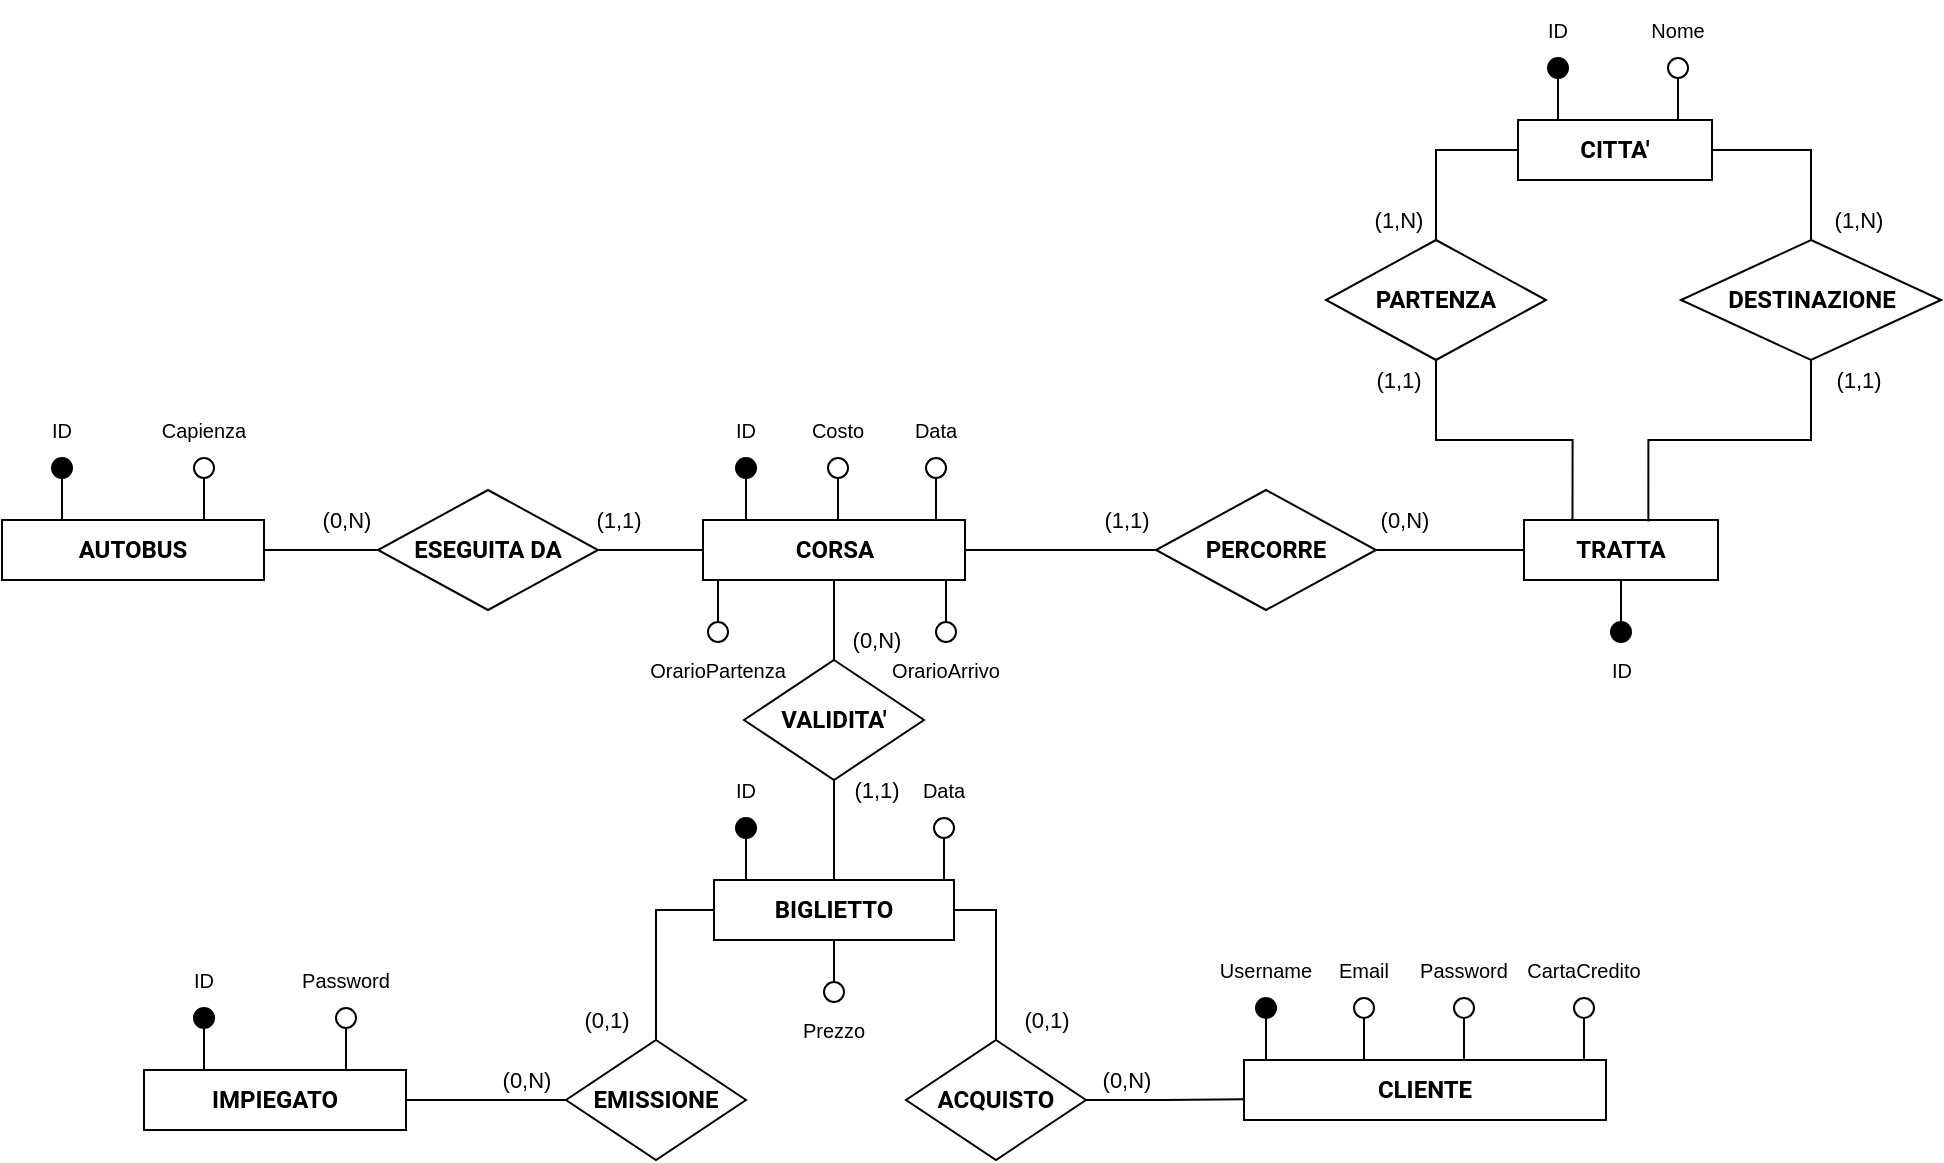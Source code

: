 <mxfile version="27.2.0">
  <diagram name="Pagina-1" id="XH1ZhKDYYwPv7m98D-wy">
    <mxGraphModel dx="2310" dy="1882" grid="1" gridSize="10" guides="1" tooltips="1" connect="1" arrows="1" fold="1" page="1" pageScale="1" pageWidth="827" pageHeight="1169" math="0" shadow="0">
      <root>
        <mxCell id="0" />
        <mxCell id="1" parent="0" />
        <mxCell id="1xHBWd9qW2eFPy8pECoE-1" value="&lt;h4&gt;&lt;font data-font-src=&quot;https://fonts.googleapis.com/css?family=Roboto&quot; face=&quot;Roboto&quot;&gt;BIGLIETTO&lt;/font&gt;&lt;/h4&gt;" style="rounded=0;whiteSpace=wrap;html=1;" parent="1" vertex="1">
          <mxGeometry x="328" y="230" width="120" height="30" as="geometry" />
        </mxCell>
        <mxCell id="1xHBWd9qW2eFPy8pECoE-7" value="" style="group" parent="1" vertex="1" connectable="0">
          <mxGeometry x="413" y="170" width="60" height="60" as="geometry" />
        </mxCell>
        <mxCell id="1xHBWd9qW2eFPy8pECoE-8" value="&lt;font style=&quot;font-size: 10px;&quot;&gt;Data&lt;/font&gt;" style="text;html=1;align=center;verticalAlign=middle;whiteSpace=wrap;rounded=0;" parent="1xHBWd9qW2eFPy8pECoE-7" vertex="1">
          <mxGeometry width="60" height="30" as="geometry" />
        </mxCell>
        <mxCell id="1xHBWd9qW2eFPy8pECoE-9" value="" style="group" parent="1xHBWd9qW2eFPy8pECoE-7" vertex="1" connectable="0">
          <mxGeometry x="25" y="30" width="10" height="30" as="geometry" />
        </mxCell>
        <mxCell id="1xHBWd9qW2eFPy8pECoE-10" value="" style="endArrow=none;html=1;rounded=0;" parent="1xHBWd9qW2eFPy8pECoE-9" source="1xHBWd9qW2eFPy8pECoE-12" edge="1">
          <mxGeometry width="50" height="50" relative="1" as="geometry">
            <mxPoint x="5" y="30" as="sourcePoint" />
            <mxPoint x="5" as="targetPoint" />
          </mxGeometry>
        </mxCell>
        <mxCell id="1xHBWd9qW2eFPy8pECoE-11" value="" style="endArrow=none;html=1;rounded=0;" parent="1xHBWd9qW2eFPy8pECoE-9" target="1xHBWd9qW2eFPy8pECoE-12" edge="1">
          <mxGeometry width="50" height="50" relative="1" as="geometry">
            <mxPoint x="5" y="30" as="sourcePoint" />
            <mxPoint x="5" as="targetPoint" />
          </mxGeometry>
        </mxCell>
        <mxCell id="1xHBWd9qW2eFPy8pECoE-12" value="" style="ellipse;whiteSpace=wrap;html=1;" parent="1xHBWd9qW2eFPy8pECoE-9" vertex="1">
          <mxGeometry y="-1" width="10" height="10" as="geometry" />
        </mxCell>
        <mxCell id="1xHBWd9qW2eFPy8pECoE-24" value="" style="group;rotation=-180;" parent="1" vertex="1" connectable="0">
          <mxGeometry x="358" y="260" width="60" height="60" as="geometry" />
        </mxCell>
        <mxCell id="1xHBWd9qW2eFPy8pECoE-25" value="&lt;span style=&quot;font-size: 10px;&quot;&gt;Prezzo&lt;/span&gt;" style="text;html=1;align=center;verticalAlign=middle;whiteSpace=wrap;rounded=0;rotation=0;" parent="1xHBWd9qW2eFPy8pECoE-24" vertex="1">
          <mxGeometry y="30" width="60" height="30" as="geometry" />
        </mxCell>
        <mxCell id="1xHBWd9qW2eFPy8pECoE-26" value="" style="group;rotation=-180;" parent="1xHBWd9qW2eFPy8pECoE-24" vertex="1" connectable="0">
          <mxGeometry x="25" width="10" height="30" as="geometry" />
        </mxCell>
        <mxCell id="1xHBWd9qW2eFPy8pECoE-27" value="" style="endArrow=none;html=1;rounded=0;" parent="1xHBWd9qW2eFPy8pECoE-26" source="1xHBWd9qW2eFPy8pECoE-29" edge="1">
          <mxGeometry width="50" height="50" relative="1" as="geometry">
            <mxPoint x="5" as="sourcePoint" />
            <mxPoint x="5" y="30" as="targetPoint" />
          </mxGeometry>
        </mxCell>
        <mxCell id="1xHBWd9qW2eFPy8pECoE-28" value="" style="endArrow=none;html=1;rounded=0;" parent="1xHBWd9qW2eFPy8pECoE-26" target="1xHBWd9qW2eFPy8pECoE-29" edge="1">
          <mxGeometry width="50" height="50" relative="1" as="geometry">
            <mxPoint x="5" as="sourcePoint" />
            <mxPoint x="5" y="30" as="targetPoint" />
          </mxGeometry>
        </mxCell>
        <mxCell id="1xHBWd9qW2eFPy8pECoE-29" value="" style="ellipse;whiteSpace=wrap;html=1;rotation=-180;" parent="1xHBWd9qW2eFPy8pECoE-26" vertex="1">
          <mxGeometry y="21" width="10" height="10" as="geometry" />
        </mxCell>
        <mxCell id="1xHBWd9qW2eFPy8pECoE-30" value="" style="group;fillColor=none;" parent="1" vertex="1" connectable="0">
          <mxGeometry x="314" y="170" width="60" height="60" as="geometry" />
        </mxCell>
        <mxCell id="1xHBWd9qW2eFPy8pECoE-31" value="&lt;font style=&quot;font-size: 10px;&quot;&gt;ID&lt;/font&gt;" style="text;html=1;align=center;verticalAlign=middle;whiteSpace=wrap;rounded=0;" parent="1xHBWd9qW2eFPy8pECoE-30" vertex="1">
          <mxGeometry width="60" height="30" as="geometry" />
        </mxCell>
        <mxCell id="1xHBWd9qW2eFPy8pECoE-32" value="" style="group" parent="1xHBWd9qW2eFPy8pECoE-30" vertex="1" connectable="0">
          <mxGeometry x="25" y="30" width="10" height="30" as="geometry" />
        </mxCell>
        <mxCell id="1xHBWd9qW2eFPy8pECoE-33" value="" style="endArrow=none;html=1;rounded=0;" parent="1xHBWd9qW2eFPy8pECoE-32" source="1xHBWd9qW2eFPy8pECoE-35" edge="1">
          <mxGeometry width="50" height="50" relative="1" as="geometry">
            <mxPoint x="5" y="30" as="sourcePoint" />
            <mxPoint x="5" as="targetPoint" />
          </mxGeometry>
        </mxCell>
        <mxCell id="1xHBWd9qW2eFPy8pECoE-34" value="" style="endArrow=none;html=1;rounded=0;" parent="1xHBWd9qW2eFPy8pECoE-32" target="1xHBWd9qW2eFPy8pECoE-35" edge="1">
          <mxGeometry width="50" height="50" relative="1" as="geometry">
            <mxPoint x="5" y="30" as="sourcePoint" />
            <mxPoint x="5" as="targetPoint" />
          </mxGeometry>
        </mxCell>
        <mxCell id="1xHBWd9qW2eFPy8pECoE-35" value="" style="ellipse;whiteSpace=wrap;html=1;fillColor=#000000;" parent="1xHBWd9qW2eFPy8pECoE-32" vertex="1">
          <mxGeometry y="-1" width="10" height="10" as="geometry" />
        </mxCell>
        <mxCell id="1xHBWd9qW2eFPy8pECoE-106" style="edgeStyle=orthogonalEdgeStyle;rounded=0;orthogonalLoop=1;jettySize=auto;html=1;entryX=1;entryY=0.5;entryDx=0;entryDy=0;endArrow=none;endFill=0;" parent="1" source="1xHBWd9qW2eFPy8pECoE-36" target="1xHBWd9qW2eFPy8pECoE-1" edge="1">
          <mxGeometry relative="1" as="geometry" />
        </mxCell>
        <mxCell id="1xHBWd9qW2eFPy8pECoE-36" value="&lt;b&gt;&lt;font face=&quot;Roboto&quot;&gt;ACQUISTO&lt;/font&gt;&lt;/b&gt;" style="rhombus;whiteSpace=wrap;html=1;" parent="1" vertex="1">
          <mxGeometry x="424" y="310" width="90" height="60" as="geometry" />
        </mxCell>
        <mxCell id="1xHBWd9qW2eFPy8pECoE-37" value="&lt;h4&gt;&lt;font data-font-src=&quot;https://fonts.googleapis.com/css?family=Roboto&quot; face=&quot;Roboto&quot;&gt;CLIENTE&lt;/font&gt;&lt;/h4&gt;" style="rounded=0;whiteSpace=wrap;html=1;" parent="1" vertex="1">
          <mxGeometry x="593" y="320" width="181" height="30" as="geometry" />
        </mxCell>
        <mxCell id="1xHBWd9qW2eFPy8pECoE-38" value="" style="group;fillColor=none;" parent="1" vertex="1" connectable="0">
          <mxGeometry x="574" y="260" width="60" height="60" as="geometry" />
        </mxCell>
        <mxCell id="1xHBWd9qW2eFPy8pECoE-39" value="&lt;font style=&quot;font-size: 10px;&quot;&gt;Username&lt;/font&gt;" style="text;html=1;align=center;verticalAlign=middle;whiteSpace=wrap;rounded=0;" parent="1xHBWd9qW2eFPy8pECoE-38" vertex="1">
          <mxGeometry width="60" height="30" as="geometry" />
        </mxCell>
        <mxCell id="1xHBWd9qW2eFPy8pECoE-40" value="" style="group" parent="1xHBWd9qW2eFPy8pECoE-38" vertex="1" connectable="0">
          <mxGeometry x="25" y="30" width="10" height="30" as="geometry" />
        </mxCell>
        <mxCell id="1xHBWd9qW2eFPy8pECoE-41" value="" style="endArrow=none;html=1;rounded=0;" parent="1xHBWd9qW2eFPy8pECoE-40" source="1xHBWd9qW2eFPy8pECoE-43" edge="1">
          <mxGeometry width="50" height="50" relative="1" as="geometry">
            <mxPoint x="5" y="30" as="sourcePoint" />
            <mxPoint x="5" as="targetPoint" />
          </mxGeometry>
        </mxCell>
        <mxCell id="1xHBWd9qW2eFPy8pECoE-42" value="" style="endArrow=none;html=1;rounded=0;" parent="1xHBWd9qW2eFPy8pECoE-40" target="1xHBWd9qW2eFPy8pECoE-43" edge="1">
          <mxGeometry width="50" height="50" relative="1" as="geometry">
            <mxPoint x="5" y="30" as="sourcePoint" />
            <mxPoint x="5" as="targetPoint" />
          </mxGeometry>
        </mxCell>
        <mxCell id="1xHBWd9qW2eFPy8pECoE-43" value="" style="ellipse;whiteSpace=wrap;html=1;fillColor=#000000;" parent="1xHBWd9qW2eFPy8pECoE-40" vertex="1">
          <mxGeometry y="-1" width="10" height="10" as="geometry" />
        </mxCell>
        <mxCell id="1xHBWd9qW2eFPy8pECoE-56" value="" style="group" parent="1" vertex="1" connectable="0">
          <mxGeometry x="623" y="260" width="60" height="60" as="geometry" />
        </mxCell>
        <mxCell id="1xHBWd9qW2eFPy8pECoE-57" value="&lt;span style=&quot;font-size: 10px;&quot;&gt;Email&lt;/span&gt;" style="text;html=1;align=center;verticalAlign=middle;whiteSpace=wrap;rounded=0;" parent="1xHBWd9qW2eFPy8pECoE-56" vertex="1">
          <mxGeometry width="60" height="30" as="geometry" />
        </mxCell>
        <mxCell id="1xHBWd9qW2eFPy8pECoE-58" value="" style="group" parent="1xHBWd9qW2eFPy8pECoE-56" vertex="1" connectable="0">
          <mxGeometry x="25" y="30" width="10" height="30" as="geometry" />
        </mxCell>
        <mxCell id="1xHBWd9qW2eFPy8pECoE-59" value="" style="endArrow=none;html=1;rounded=0;" parent="1xHBWd9qW2eFPy8pECoE-58" source="1xHBWd9qW2eFPy8pECoE-61" edge="1">
          <mxGeometry width="50" height="50" relative="1" as="geometry">
            <mxPoint x="5" y="30" as="sourcePoint" />
            <mxPoint x="5" as="targetPoint" />
          </mxGeometry>
        </mxCell>
        <mxCell id="1xHBWd9qW2eFPy8pECoE-60" value="" style="endArrow=none;html=1;rounded=0;" parent="1xHBWd9qW2eFPy8pECoE-58" target="1xHBWd9qW2eFPy8pECoE-61" edge="1">
          <mxGeometry width="50" height="50" relative="1" as="geometry">
            <mxPoint x="5" y="30" as="sourcePoint" />
            <mxPoint x="5" as="targetPoint" />
          </mxGeometry>
        </mxCell>
        <mxCell id="1xHBWd9qW2eFPy8pECoE-61" value="" style="ellipse;whiteSpace=wrap;html=1;" parent="1xHBWd9qW2eFPy8pECoE-58" vertex="1">
          <mxGeometry y="-1" width="10" height="10" as="geometry" />
        </mxCell>
        <mxCell id="1xHBWd9qW2eFPy8pECoE-62" value="" style="group" parent="1" vertex="1" connectable="0">
          <mxGeometry x="673" y="260" width="60" height="60" as="geometry" />
        </mxCell>
        <mxCell id="1xHBWd9qW2eFPy8pECoE-63" value="&lt;span style=&quot;font-size: 10px;&quot;&gt;Password&lt;/span&gt;" style="text;html=1;align=center;verticalAlign=middle;whiteSpace=wrap;rounded=0;" parent="1xHBWd9qW2eFPy8pECoE-62" vertex="1">
          <mxGeometry width="60" height="30" as="geometry" />
        </mxCell>
        <mxCell id="1xHBWd9qW2eFPy8pECoE-64" value="" style="group" parent="1xHBWd9qW2eFPy8pECoE-62" vertex="1" connectable="0">
          <mxGeometry x="25" y="30" width="10" height="30" as="geometry" />
        </mxCell>
        <mxCell id="1xHBWd9qW2eFPy8pECoE-65" value="" style="endArrow=none;html=1;rounded=0;" parent="1xHBWd9qW2eFPy8pECoE-64" source="1xHBWd9qW2eFPy8pECoE-67" edge="1">
          <mxGeometry width="50" height="50" relative="1" as="geometry">
            <mxPoint x="5" y="30" as="sourcePoint" />
            <mxPoint x="5" as="targetPoint" />
          </mxGeometry>
        </mxCell>
        <mxCell id="1xHBWd9qW2eFPy8pECoE-66" value="" style="endArrow=none;html=1;rounded=0;" parent="1xHBWd9qW2eFPy8pECoE-64" target="1xHBWd9qW2eFPy8pECoE-67" edge="1">
          <mxGeometry width="50" height="50" relative="1" as="geometry">
            <mxPoint x="5" y="30" as="sourcePoint" />
            <mxPoint x="5" as="targetPoint" />
          </mxGeometry>
        </mxCell>
        <mxCell id="1xHBWd9qW2eFPy8pECoE-67" value="" style="ellipse;whiteSpace=wrap;html=1;" parent="1xHBWd9qW2eFPy8pECoE-64" vertex="1">
          <mxGeometry y="-1" width="10" height="10" as="geometry" />
        </mxCell>
        <mxCell id="1xHBWd9qW2eFPy8pECoE-68" value="" style="group" parent="1" vertex="1" connectable="0">
          <mxGeometry x="733" y="260" width="60" height="60" as="geometry" />
        </mxCell>
        <mxCell id="1xHBWd9qW2eFPy8pECoE-69" value="&lt;span style=&quot;font-size: 10px;&quot;&gt;CartaCredito&lt;/span&gt;" style="text;html=1;align=center;verticalAlign=middle;whiteSpace=wrap;rounded=0;" parent="1xHBWd9qW2eFPy8pECoE-68" vertex="1">
          <mxGeometry width="60" height="30" as="geometry" />
        </mxCell>
        <mxCell id="1xHBWd9qW2eFPy8pECoE-70" value="" style="group" parent="1xHBWd9qW2eFPy8pECoE-68" vertex="1" connectable="0">
          <mxGeometry x="25" y="30" width="10" height="30" as="geometry" />
        </mxCell>
        <mxCell id="1xHBWd9qW2eFPy8pECoE-71" value="" style="endArrow=none;html=1;rounded=0;" parent="1xHBWd9qW2eFPy8pECoE-70" source="1xHBWd9qW2eFPy8pECoE-73" edge="1">
          <mxGeometry width="50" height="50" relative="1" as="geometry">
            <mxPoint x="5" y="30" as="sourcePoint" />
            <mxPoint x="5" as="targetPoint" />
          </mxGeometry>
        </mxCell>
        <mxCell id="1xHBWd9qW2eFPy8pECoE-72" value="" style="endArrow=none;html=1;rounded=0;" parent="1xHBWd9qW2eFPy8pECoE-70" target="1xHBWd9qW2eFPy8pECoE-73" edge="1">
          <mxGeometry width="50" height="50" relative="1" as="geometry">
            <mxPoint x="5" y="30" as="sourcePoint" />
            <mxPoint x="5" as="targetPoint" />
          </mxGeometry>
        </mxCell>
        <mxCell id="1xHBWd9qW2eFPy8pECoE-73" value="" style="ellipse;whiteSpace=wrap;html=1;" parent="1xHBWd9qW2eFPy8pECoE-70" vertex="1">
          <mxGeometry y="-1" width="10" height="10" as="geometry" />
        </mxCell>
        <mxCell id="1xHBWd9qW2eFPy8pECoE-75" style="edgeStyle=orthogonalEdgeStyle;rounded=0;orthogonalLoop=1;jettySize=auto;html=1;endArrow=none;endFill=0;entryX=0;entryY=0.653;entryDx=0;entryDy=0;entryPerimeter=0;" parent="1" source="1xHBWd9qW2eFPy8pECoE-36" target="1xHBWd9qW2eFPy8pECoE-37" edge="1">
          <mxGeometry relative="1" as="geometry">
            <mxPoint x="675" y="320" as="targetPoint" />
          </mxGeometry>
        </mxCell>
        <mxCell id="1xHBWd9qW2eFPy8pECoE-77" value="(0,N)" style="edgeLabel;html=1;align=center;verticalAlign=middle;resizable=0;points=[];" parent="1" vertex="1" connectable="0">
          <mxGeometry x="534" y="330" as="geometry" />
        </mxCell>
        <mxCell id="1xHBWd9qW2eFPy8pECoE-78" value="(0,1)" style="edgeLabel;html=1;align=center;verticalAlign=middle;resizable=0;points=[];" parent="1" vertex="1" connectable="0">
          <mxGeometry x="494" y="300" as="geometry" />
        </mxCell>
        <mxCell id="1xHBWd9qW2eFPy8pECoE-107" style="edgeStyle=orthogonalEdgeStyle;rounded=0;orthogonalLoop=1;jettySize=auto;html=1;entryX=0;entryY=0.5;entryDx=0;entryDy=0;endArrow=none;endFill=0;" parent="1" source="1xHBWd9qW2eFPy8pECoE-105" target="1xHBWd9qW2eFPy8pECoE-1" edge="1">
          <mxGeometry relative="1" as="geometry" />
        </mxCell>
        <mxCell id="1xHBWd9qW2eFPy8pECoE-105" value="&lt;font face=&quot;Roboto&quot;&gt;&lt;b&gt;EMISSIONE&lt;/b&gt;&lt;/font&gt;" style="rhombus;whiteSpace=wrap;html=1;" parent="1" vertex="1">
          <mxGeometry x="254" y="310" width="90" height="60" as="geometry" />
        </mxCell>
        <mxCell id="1xHBWd9qW2eFPy8pECoE-108" value="&lt;h4&gt;&lt;font data-font-src=&quot;https://fonts.googleapis.com/css?family=Roboto&quot; face=&quot;Roboto&quot;&gt;IMPIEGATO&lt;/font&gt;&lt;/h4&gt;" style="rounded=0;whiteSpace=wrap;html=1;" parent="1" vertex="1">
          <mxGeometry x="43" y="325" width="131" height="30" as="geometry" />
        </mxCell>
        <mxCell id="1xHBWd9qW2eFPy8pECoE-119" value="" style="group" parent="1" vertex="1" connectable="0">
          <mxGeometry x="114" y="265" width="60" height="60" as="geometry" />
        </mxCell>
        <mxCell id="1xHBWd9qW2eFPy8pECoE-120" value="&lt;span style=&quot;font-size: 10px;&quot;&gt;Password&lt;/span&gt;" style="text;html=1;align=center;verticalAlign=middle;whiteSpace=wrap;rounded=0;" parent="1xHBWd9qW2eFPy8pECoE-119" vertex="1">
          <mxGeometry width="60" height="30" as="geometry" />
        </mxCell>
        <mxCell id="1xHBWd9qW2eFPy8pECoE-121" value="" style="group" parent="1xHBWd9qW2eFPy8pECoE-119" vertex="1" connectable="0">
          <mxGeometry x="25" y="30" width="10" height="30" as="geometry" />
        </mxCell>
        <mxCell id="1xHBWd9qW2eFPy8pECoE-122" value="" style="endArrow=none;html=1;rounded=0;" parent="1xHBWd9qW2eFPy8pECoE-121" source="1xHBWd9qW2eFPy8pECoE-124" edge="1">
          <mxGeometry width="50" height="50" relative="1" as="geometry">
            <mxPoint x="5" y="30" as="sourcePoint" />
            <mxPoint x="5" as="targetPoint" />
          </mxGeometry>
        </mxCell>
        <mxCell id="1xHBWd9qW2eFPy8pECoE-123" value="" style="endArrow=none;html=1;rounded=0;" parent="1xHBWd9qW2eFPy8pECoE-121" target="1xHBWd9qW2eFPy8pECoE-124" edge="1">
          <mxGeometry width="50" height="50" relative="1" as="geometry">
            <mxPoint x="5" y="30" as="sourcePoint" />
            <mxPoint x="5" as="targetPoint" />
          </mxGeometry>
        </mxCell>
        <mxCell id="1xHBWd9qW2eFPy8pECoE-124" value="" style="ellipse;whiteSpace=wrap;html=1;" parent="1xHBWd9qW2eFPy8pECoE-121" vertex="1">
          <mxGeometry y="-1" width="10" height="10" as="geometry" />
        </mxCell>
        <mxCell id="1xHBWd9qW2eFPy8pECoE-131" style="edgeStyle=orthogonalEdgeStyle;rounded=0;orthogonalLoop=1;jettySize=auto;html=1;endArrow=none;endFill=0;entryX=1;entryY=0.5;entryDx=0;entryDy=0;" parent="1" source="1xHBWd9qW2eFPy8pECoE-105" target="1xHBWd9qW2eFPy8pECoE-108" edge="1">
          <mxGeometry relative="1" as="geometry">
            <mxPoint x="170" y="340" as="targetPoint" />
          </mxGeometry>
        </mxCell>
        <mxCell id="1xHBWd9qW2eFPy8pECoE-132" value="" style="group;fillColor=none;" parent="1" vertex="1" connectable="0">
          <mxGeometry x="43" y="265" width="60" height="60" as="geometry" />
        </mxCell>
        <mxCell id="1xHBWd9qW2eFPy8pECoE-133" value="&lt;font style=&quot;font-size: 10px;&quot;&gt;ID&lt;/font&gt;" style="text;html=1;align=center;verticalAlign=middle;whiteSpace=wrap;rounded=0;" parent="1xHBWd9qW2eFPy8pECoE-132" vertex="1">
          <mxGeometry width="60" height="30" as="geometry" />
        </mxCell>
        <mxCell id="1xHBWd9qW2eFPy8pECoE-134" value="" style="group" parent="1xHBWd9qW2eFPy8pECoE-132" vertex="1" connectable="0">
          <mxGeometry x="25" y="30" width="10" height="30" as="geometry" />
        </mxCell>
        <mxCell id="1xHBWd9qW2eFPy8pECoE-135" value="" style="endArrow=none;html=1;rounded=0;" parent="1xHBWd9qW2eFPy8pECoE-134" source="1xHBWd9qW2eFPy8pECoE-137" edge="1">
          <mxGeometry width="50" height="50" relative="1" as="geometry">
            <mxPoint x="5" y="30" as="sourcePoint" />
            <mxPoint x="5" as="targetPoint" />
          </mxGeometry>
        </mxCell>
        <mxCell id="1xHBWd9qW2eFPy8pECoE-136" value="" style="endArrow=none;html=1;rounded=0;" parent="1xHBWd9qW2eFPy8pECoE-134" target="1xHBWd9qW2eFPy8pECoE-137" edge="1">
          <mxGeometry width="50" height="50" relative="1" as="geometry">
            <mxPoint x="5" y="30" as="sourcePoint" />
            <mxPoint x="5" as="targetPoint" />
          </mxGeometry>
        </mxCell>
        <mxCell id="1xHBWd9qW2eFPy8pECoE-137" value="" style="ellipse;whiteSpace=wrap;html=1;fillColor=#000000;" parent="1xHBWd9qW2eFPy8pECoE-134" vertex="1">
          <mxGeometry y="-1" width="10" height="10" as="geometry" />
        </mxCell>
        <mxCell id="1xHBWd9qW2eFPy8pECoE-138" value="(0,N)" style="edgeLabel;html=1;align=center;verticalAlign=middle;resizable=0;points=[];" parent="1" vertex="1" connectable="0">
          <mxGeometry x="234" y="330" as="geometry" />
        </mxCell>
        <mxCell id="1xHBWd9qW2eFPy8pECoE-139" value="(0,1)" style="edgeLabel;html=1;align=center;verticalAlign=middle;resizable=0;points=[];" parent="1" vertex="1" connectable="0">
          <mxGeometry x="274" y="300" as="geometry" />
        </mxCell>
        <mxCell id="1xHBWd9qW2eFPy8pECoE-148" value="&lt;h4&gt;&lt;font data-font-src=&quot;https://fonts.googleapis.com/css?family=Roboto&quot; face=&quot;Roboto&quot;&gt;CORSA&lt;/font&gt;&lt;/h4&gt;" style="rounded=0;whiteSpace=wrap;html=1;" parent="1" vertex="1">
          <mxGeometry x="322.5" y="50" width="131" height="30" as="geometry" />
        </mxCell>
        <mxCell id="1xHBWd9qW2eFPy8pECoE-149" value="" style="group" parent="1" vertex="1" connectable="0">
          <mxGeometry x="360" y="-10" width="60" height="60" as="geometry" />
        </mxCell>
        <mxCell id="1xHBWd9qW2eFPy8pECoE-150" value="&lt;span style=&quot;font-size: 10px;&quot;&gt;Costo&lt;/span&gt;" style="text;html=1;align=center;verticalAlign=middle;whiteSpace=wrap;rounded=0;" parent="1xHBWd9qW2eFPy8pECoE-149" vertex="1">
          <mxGeometry width="60" height="30" as="geometry" />
        </mxCell>
        <mxCell id="1xHBWd9qW2eFPy8pECoE-151" value="" style="group" parent="1xHBWd9qW2eFPy8pECoE-149" vertex="1" connectable="0">
          <mxGeometry x="25" y="30" width="10" height="30" as="geometry" />
        </mxCell>
        <mxCell id="1xHBWd9qW2eFPy8pECoE-152" value="" style="endArrow=none;html=1;rounded=0;" parent="1xHBWd9qW2eFPy8pECoE-151" source="1xHBWd9qW2eFPy8pECoE-154" edge="1">
          <mxGeometry width="50" height="50" relative="1" as="geometry">
            <mxPoint x="5" y="30" as="sourcePoint" />
            <mxPoint x="5" as="targetPoint" />
          </mxGeometry>
        </mxCell>
        <mxCell id="1xHBWd9qW2eFPy8pECoE-153" value="" style="endArrow=none;html=1;rounded=0;" parent="1xHBWd9qW2eFPy8pECoE-151" target="1xHBWd9qW2eFPy8pECoE-154" edge="1">
          <mxGeometry width="50" height="50" relative="1" as="geometry">
            <mxPoint x="5" y="30" as="sourcePoint" />
            <mxPoint x="5" as="targetPoint" />
          </mxGeometry>
        </mxCell>
        <mxCell id="1xHBWd9qW2eFPy8pECoE-154" value="" style="ellipse;whiteSpace=wrap;html=1;" parent="1xHBWd9qW2eFPy8pECoE-151" vertex="1">
          <mxGeometry y="-1" width="10" height="10" as="geometry" />
        </mxCell>
        <mxCell id="1xHBWd9qW2eFPy8pECoE-155" value="" style="group;fillColor=none;" parent="1" vertex="1" connectable="0">
          <mxGeometry x="314" y="-10" width="60" height="60" as="geometry" />
        </mxCell>
        <mxCell id="1xHBWd9qW2eFPy8pECoE-156" value="&lt;font style=&quot;font-size: 10px;&quot;&gt;ID&lt;/font&gt;" style="text;html=1;align=center;verticalAlign=middle;whiteSpace=wrap;rounded=0;" parent="1xHBWd9qW2eFPy8pECoE-155" vertex="1">
          <mxGeometry width="60" height="30" as="geometry" />
        </mxCell>
        <mxCell id="1xHBWd9qW2eFPy8pECoE-157" value="" style="group" parent="1xHBWd9qW2eFPy8pECoE-155" vertex="1" connectable="0">
          <mxGeometry x="25" y="30" width="10" height="30" as="geometry" />
        </mxCell>
        <mxCell id="1xHBWd9qW2eFPy8pECoE-158" value="" style="endArrow=none;html=1;rounded=0;" parent="1xHBWd9qW2eFPy8pECoE-157" source="1xHBWd9qW2eFPy8pECoE-160" edge="1">
          <mxGeometry width="50" height="50" relative="1" as="geometry">
            <mxPoint x="5" y="30" as="sourcePoint" />
            <mxPoint x="5" as="targetPoint" />
          </mxGeometry>
        </mxCell>
        <mxCell id="1xHBWd9qW2eFPy8pECoE-159" value="" style="endArrow=none;html=1;rounded=0;" parent="1xHBWd9qW2eFPy8pECoE-157" target="1xHBWd9qW2eFPy8pECoE-160" edge="1">
          <mxGeometry width="50" height="50" relative="1" as="geometry">
            <mxPoint x="5" y="30" as="sourcePoint" />
            <mxPoint x="5" as="targetPoint" />
          </mxGeometry>
        </mxCell>
        <mxCell id="1xHBWd9qW2eFPy8pECoE-160" value="" style="ellipse;whiteSpace=wrap;html=1;fillColor=#000000;" parent="1xHBWd9qW2eFPy8pECoE-157" vertex="1">
          <mxGeometry y="-1" width="10" height="10" as="geometry" />
        </mxCell>
        <mxCell id="1xHBWd9qW2eFPy8pECoE-162" style="edgeStyle=orthogonalEdgeStyle;rounded=0;orthogonalLoop=1;jettySize=auto;html=1;entryX=0.5;entryY=1;entryDx=0;entryDy=0;endArrow=none;endFill=0;" parent="1" source="1xHBWd9qW2eFPy8pECoE-161" target="1xHBWd9qW2eFPy8pECoE-148" edge="1">
          <mxGeometry relative="1" as="geometry" />
        </mxCell>
        <mxCell id="1xHBWd9qW2eFPy8pECoE-163" style="edgeStyle=orthogonalEdgeStyle;rounded=0;orthogonalLoop=1;jettySize=auto;html=1;endArrow=none;endFill=0;" parent="1" source="1xHBWd9qW2eFPy8pECoE-161" target="1xHBWd9qW2eFPy8pECoE-1" edge="1">
          <mxGeometry relative="1" as="geometry" />
        </mxCell>
        <mxCell id="1xHBWd9qW2eFPy8pECoE-161" value="&lt;font face=&quot;Roboto&quot;&gt;&lt;b&gt;VALIDITA&#39;&lt;/b&gt;&lt;/font&gt;" style="rhombus;whiteSpace=wrap;html=1;" parent="1" vertex="1">
          <mxGeometry x="343" y="120" width="90" height="60" as="geometry" />
        </mxCell>
        <mxCell id="1xHBWd9qW2eFPy8pECoE-164" value="(1,1)" style="edgeLabel;html=1;align=center;verticalAlign=middle;resizable=0;points=[];" parent="1" vertex="1" connectable="0">
          <mxGeometry x="409" y="185" as="geometry" />
        </mxCell>
        <mxCell id="1xHBWd9qW2eFPy8pECoE-165" value="(0,N)" style="edgeLabel;html=1;align=center;verticalAlign=middle;resizable=0;points=[];" parent="1" vertex="1" connectable="0">
          <mxGeometry x="409" y="110" as="geometry" />
        </mxCell>
        <mxCell id="1xHBWd9qW2eFPy8pECoE-166" value="&lt;h4&gt;&lt;font data-font-src=&quot;https://fonts.googleapis.com/css?family=Roboto&quot; face=&quot;Roboto&quot;&gt;AUTOBUS&lt;/font&gt;&lt;/h4&gt;" style="rounded=0;whiteSpace=wrap;html=1;" parent="1" vertex="1">
          <mxGeometry x="-28" y="50" width="131" height="30" as="geometry" />
        </mxCell>
        <mxCell id="1xHBWd9qW2eFPy8pECoE-167" value="" style="group" parent="1" vertex="1" connectable="0">
          <mxGeometry x="43" y="-10" width="60" height="60" as="geometry" />
        </mxCell>
        <mxCell id="1xHBWd9qW2eFPy8pECoE-168" value="&lt;span style=&quot;font-size: 10px;&quot;&gt;Capienza&lt;/span&gt;" style="text;html=1;align=center;verticalAlign=middle;whiteSpace=wrap;rounded=0;" parent="1xHBWd9qW2eFPy8pECoE-167" vertex="1">
          <mxGeometry width="60" height="30" as="geometry" />
        </mxCell>
        <mxCell id="1xHBWd9qW2eFPy8pECoE-169" value="" style="group" parent="1xHBWd9qW2eFPy8pECoE-167" vertex="1" connectable="0">
          <mxGeometry x="25" y="30" width="10" height="30" as="geometry" />
        </mxCell>
        <mxCell id="1xHBWd9qW2eFPy8pECoE-170" value="" style="endArrow=none;html=1;rounded=0;" parent="1xHBWd9qW2eFPy8pECoE-169" source="1xHBWd9qW2eFPy8pECoE-172" edge="1">
          <mxGeometry width="50" height="50" relative="1" as="geometry">
            <mxPoint x="5" y="30" as="sourcePoint" />
            <mxPoint x="5" as="targetPoint" />
          </mxGeometry>
        </mxCell>
        <mxCell id="1xHBWd9qW2eFPy8pECoE-171" value="" style="endArrow=none;html=1;rounded=0;" parent="1xHBWd9qW2eFPy8pECoE-169" target="1xHBWd9qW2eFPy8pECoE-172" edge="1">
          <mxGeometry width="50" height="50" relative="1" as="geometry">
            <mxPoint x="5" y="30" as="sourcePoint" />
            <mxPoint x="5" as="targetPoint" />
          </mxGeometry>
        </mxCell>
        <mxCell id="1xHBWd9qW2eFPy8pECoE-172" value="" style="ellipse;whiteSpace=wrap;html=1;" parent="1xHBWd9qW2eFPy8pECoE-169" vertex="1">
          <mxGeometry y="-1" width="10" height="10" as="geometry" />
        </mxCell>
        <mxCell id="1xHBWd9qW2eFPy8pECoE-173" value="" style="group;fillColor=none;" parent="1" vertex="1" connectable="0">
          <mxGeometry x="-28" y="-10" width="60" height="60" as="geometry" />
        </mxCell>
        <mxCell id="1xHBWd9qW2eFPy8pECoE-174" value="&lt;font style=&quot;font-size: 10px;&quot;&gt;ID&lt;/font&gt;" style="text;html=1;align=center;verticalAlign=middle;whiteSpace=wrap;rounded=0;" parent="1xHBWd9qW2eFPy8pECoE-173" vertex="1">
          <mxGeometry width="60" height="30" as="geometry" />
        </mxCell>
        <mxCell id="1xHBWd9qW2eFPy8pECoE-175" value="" style="group" parent="1xHBWd9qW2eFPy8pECoE-173" vertex="1" connectable="0">
          <mxGeometry x="25" y="30" width="10" height="30" as="geometry" />
        </mxCell>
        <mxCell id="1xHBWd9qW2eFPy8pECoE-176" value="" style="endArrow=none;html=1;rounded=0;" parent="1xHBWd9qW2eFPy8pECoE-175" source="1xHBWd9qW2eFPy8pECoE-178" edge="1">
          <mxGeometry width="50" height="50" relative="1" as="geometry">
            <mxPoint x="5" y="30" as="sourcePoint" />
            <mxPoint x="5" as="targetPoint" />
          </mxGeometry>
        </mxCell>
        <mxCell id="1xHBWd9qW2eFPy8pECoE-177" value="" style="endArrow=none;html=1;rounded=0;" parent="1xHBWd9qW2eFPy8pECoE-175" target="1xHBWd9qW2eFPy8pECoE-178" edge="1">
          <mxGeometry width="50" height="50" relative="1" as="geometry">
            <mxPoint x="5" y="30" as="sourcePoint" />
            <mxPoint x="5" as="targetPoint" />
          </mxGeometry>
        </mxCell>
        <mxCell id="1xHBWd9qW2eFPy8pECoE-178" value="" style="ellipse;whiteSpace=wrap;html=1;fillColor=#000000;" parent="1xHBWd9qW2eFPy8pECoE-175" vertex="1">
          <mxGeometry y="-1" width="10" height="10" as="geometry" />
        </mxCell>
        <mxCell id="1xHBWd9qW2eFPy8pECoE-180" style="edgeStyle=orthogonalEdgeStyle;rounded=0;orthogonalLoop=1;jettySize=auto;html=1;entryX=0;entryY=0.5;entryDx=0;entryDy=0;endArrow=none;endFill=0;" parent="1" source="1xHBWd9qW2eFPy8pECoE-179" target="1xHBWd9qW2eFPy8pECoE-148" edge="1">
          <mxGeometry relative="1" as="geometry" />
        </mxCell>
        <mxCell id="1xHBWd9qW2eFPy8pECoE-181" style="edgeStyle=orthogonalEdgeStyle;rounded=0;orthogonalLoop=1;jettySize=auto;html=1;entryX=1;entryY=0.5;entryDx=0;entryDy=0;endArrow=none;endFill=0;" parent="1" source="1xHBWd9qW2eFPy8pECoE-179" target="1xHBWd9qW2eFPy8pECoE-166" edge="1">
          <mxGeometry relative="1" as="geometry" />
        </mxCell>
        <mxCell id="1xHBWd9qW2eFPy8pECoE-179" value="&lt;font face=&quot;Roboto&quot;&gt;&lt;b&gt;ESEGUITA DA&lt;/b&gt;&lt;/font&gt;" style="rhombus;whiteSpace=wrap;html=1;" parent="1" vertex="1">
          <mxGeometry x="160" y="35" width="110" height="60" as="geometry" />
        </mxCell>
        <mxCell id="1xHBWd9qW2eFPy8pECoE-183" value="(0,N)" style="edgeLabel;html=1;align=center;verticalAlign=middle;resizable=0;points=[];" parent="1" vertex="1" connectable="0">
          <mxGeometry x="144" y="50" as="geometry" />
        </mxCell>
        <mxCell id="1xHBWd9qW2eFPy8pECoE-185" style="edgeStyle=orthogonalEdgeStyle;rounded=0;orthogonalLoop=1;jettySize=auto;html=1;entryX=1;entryY=0.5;entryDx=0;entryDy=0;endArrow=none;endFill=0;" parent="1" source="1xHBWd9qW2eFPy8pECoE-184" target="1xHBWd9qW2eFPy8pECoE-148" edge="1">
          <mxGeometry relative="1" as="geometry" />
        </mxCell>
        <mxCell id="1xHBWd9qW2eFPy8pECoE-187" style="edgeStyle=orthogonalEdgeStyle;rounded=0;orthogonalLoop=1;jettySize=auto;html=1;exitX=1;exitY=0.5;exitDx=0;exitDy=0;endArrow=none;endFill=0;" parent="1" source="1xHBWd9qW2eFPy8pECoE-184" target="1xHBWd9qW2eFPy8pECoE-186" edge="1">
          <mxGeometry relative="1" as="geometry" />
        </mxCell>
        <mxCell id="1xHBWd9qW2eFPy8pECoE-184" value="&lt;font face=&quot;Roboto&quot;&gt;&lt;b&gt;PERCORRE&lt;/b&gt;&lt;/font&gt;" style="rhombus;whiteSpace=wrap;html=1;" parent="1" vertex="1">
          <mxGeometry x="549" y="35" width="110" height="60" as="geometry" />
        </mxCell>
        <mxCell id="1xHBWd9qW2eFPy8pECoE-186" value="&lt;h4&gt;&lt;font data-font-src=&quot;https://fonts.googleapis.com/css?family=Roboto&quot; face=&quot;Roboto&quot;&gt;TRATTA&lt;/font&gt;&lt;/h4&gt;" style="rounded=0;whiteSpace=wrap;html=1;" parent="1" vertex="1">
          <mxGeometry x="733" y="50" width="97" height="30" as="geometry" />
        </mxCell>
        <mxCell id="1xHBWd9qW2eFPy8pECoE-188" value="(1,1)" style="edgeLabel;html=1;align=center;verticalAlign=middle;resizable=0;points=[];" parent="1" vertex="1" connectable="0">
          <mxGeometry x="534" y="50" as="geometry" />
        </mxCell>
        <mxCell id="1xHBWd9qW2eFPy8pECoE-189" value="(0,N)" style="edgeLabel;html=1;align=center;verticalAlign=middle;resizable=0;points=[];" parent="1" vertex="1" connectable="0">
          <mxGeometry x="673" y="50" as="geometry" />
        </mxCell>
        <mxCell id="1xHBWd9qW2eFPy8pECoE-190" value="" style="group;fillColor=none;rotation=-180;" parent="1" vertex="1" connectable="0">
          <mxGeometry x="751.5" y="80" width="60" height="60" as="geometry" />
        </mxCell>
        <mxCell id="1xHBWd9qW2eFPy8pECoE-191" value="&lt;font style=&quot;font-size: 10px;&quot;&gt;ID&lt;/font&gt;" style="text;html=1;align=center;verticalAlign=middle;whiteSpace=wrap;rounded=0;rotation=0;" parent="1xHBWd9qW2eFPy8pECoE-190" vertex="1">
          <mxGeometry y="30" width="60" height="30" as="geometry" />
        </mxCell>
        <mxCell id="1xHBWd9qW2eFPy8pECoE-192" value="" style="group;rotation=-180;" parent="1xHBWd9qW2eFPy8pECoE-190" vertex="1" connectable="0">
          <mxGeometry x="25" width="10" height="30" as="geometry" />
        </mxCell>
        <mxCell id="1xHBWd9qW2eFPy8pECoE-193" value="" style="endArrow=none;html=1;rounded=0;" parent="1xHBWd9qW2eFPy8pECoE-192" source="1xHBWd9qW2eFPy8pECoE-195" edge="1">
          <mxGeometry width="50" height="50" relative="1" as="geometry">
            <mxPoint x="5" as="sourcePoint" />
            <mxPoint x="5" y="30" as="targetPoint" />
          </mxGeometry>
        </mxCell>
        <mxCell id="1xHBWd9qW2eFPy8pECoE-194" value="" style="endArrow=none;html=1;rounded=0;" parent="1xHBWd9qW2eFPy8pECoE-192" target="1xHBWd9qW2eFPy8pECoE-195" edge="1">
          <mxGeometry width="50" height="50" relative="1" as="geometry">
            <mxPoint x="5" as="sourcePoint" />
            <mxPoint x="5" y="30" as="targetPoint" />
          </mxGeometry>
        </mxCell>
        <mxCell id="1xHBWd9qW2eFPy8pECoE-195" value="" style="ellipse;whiteSpace=wrap;html=1;fillColor=#000000;rotation=-180;" parent="1xHBWd9qW2eFPy8pECoE-192" vertex="1">
          <mxGeometry y="21" width="10" height="10" as="geometry" />
        </mxCell>
        <mxCell id="1xHBWd9qW2eFPy8pECoE-199" style="edgeStyle=orthogonalEdgeStyle;rounded=0;orthogonalLoop=1;jettySize=auto;html=1;entryX=0.5;entryY=0;entryDx=0;entryDy=0;endArrow=none;endFill=0;" parent="1" source="1xHBWd9qW2eFPy8pECoE-196" target="1xHBWd9qW2eFPy8pECoE-197" edge="1">
          <mxGeometry relative="1" as="geometry">
            <Array as="points">
              <mxPoint x="689" y="-135" />
            </Array>
          </mxGeometry>
        </mxCell>
        <mxCell id="1xHBWd9qW2eFPy8pECoE-196" value="&lt;h4&gt;&lt;font face=&quot;Roboto&quot;&gt;CITTA&#39;&lt;/font&gt;&lt;/h4&gt;" style="rounded=0;whiteSpace=wrap;html=1;" parent="1" vertex="1">
          <mxGeometry x="730" y="-150" width="97" height="30" as="geometry" />
        </mxCell>
        <mxCell id="1xHBWd9qW2eFPy8pECoE-200" style="edgeStyle=orthogonalEdgeStyle;rounded=0;orthogonalLoop=1;jettySize=auto;html=1;entryX=0.25;entryY=0;entryDx=0;entryDy=0;endArrow=none;endFill=0;" parent="1" source="1xHBWd9qW2eFPy8pECoE-197" target="1xHBWd9qW2eFPy8pECoE-186" edge="1">
          <mxGeometry relative="1" as="geometry" />
        </mxCell>
        <mxCell id="1xHBWd9qW2eFPy8pECoE-197" value="&lt;font face=&quot;Roboto&quot;&gt;&lt;b&gt;PARTENZA&lt;/b&gt;&lt;/font&gt;" style="rhombus;whiteSpace=wrap;html=1;" parent="1" vertex="1">
          <mxGeometry x="634" y="-90" width="110" height="60" as="geometry" />
        </mxCell>
        <mxCell id="1xHBWd9qW2eFPy8pECoE-202" style="edgeStyle=orthogonalEdgeStyle;rounded=0;orthogonalLoop=1;jettySize=auto;html=1;entryX=1;entryY=0.5;entryDx=0;entryDy=0;endArrow=none;endFill=0;" parent="1" source="1xHBWd9qW2eFPy8pECoE-198" target="1xHBWd9qW2eFPy8pECoE-196" edge="1">
          <mxGeometry relative="1" as="geometry" />
        </mxCell>
        <mxCell id="1xHBWd9qW2eFPy8pECoE-198" value="&lt;font face=&quot;Roboto&quot;&gt;&lt;b&gt;DESTINAZIONE&lt;/b&gt;&lt;/font&gt;" style="rhombus;whiteSpace=wrap;html=1;" parent="1" vertex="1">
          <mxGeometry x="811.5" y="-90" width="130" height="60" as="geometry" />
        </mxCell>
        <mxCell id="1xHBWd9qW2eFPy8pECoE-201" style="edgeStyle=orthogonalEdgeStyle;rounded=0;orthogonalLoop=1;jettySize=auto;html=1;entryX=0.641;entryY=0.026;entryDx=0;entryDy=0;entryPerimeter=0;endArrow=none;endFill=0;" parent="1" source="1xHBWd9qW2eFPy8pECoE-198" target="1xHBWd9qW2eFPy8pECoE-186" edge="1">
          <mxGeometry relative="1" as="geometry" />
        </mxCell>
        <mxCell id="1xHBWd9qW2eFPy8pECoE-203" value="(1,1)" style="edgeLabel;html=1;align=center;verticalAlign=middle;resizable=0;points=[];" parent="1" vertex="1" connectable="0">
          <mxGeometry x="280" y="50" as="geometry" />
        </mxCell>
        <mxCell id="1xHBWd9qW2eFPy8pECoE-204" value="(1,1)" style="edgeLabel;html=1;align=center;verticalAlign=middle;resizable=0;points=[];" parent="1" vertex="1" connectable="0">
          <mxGeometry x="670" y="-20" as="geometry" />
        </mxCell>
        <mxCell id="1xHBWd9qW2eFPy8pECoE-205" value="(1,N)" style="edgeLabel;html=1;align=center;verticalAlign=middle;resizable=0;points=[];" parent="1" vertex="1" connectable="0">
          <mxGeometry x="670" y="-100" as="geometry" />
        </mxCell>
        <mxCell id="1xHBWd9qW2eFPy8pECoE-206" value="(1,N)" style="edgeLabel;html=1;align=center;verticalAlign=middle;resizable=0;points=[];" parent="1" vertex="1" connectable="0">
          <mxGeometry x="900" y="-100" as="geometry" />
        </mxCell>
        <mxCell id="1xHBWd9qW2eFPy8pECoE-207" value="(1,1)" style="edgeLabel;html=1;align=center;verticalAlign=middle;resizable=0;points=[];" parent="1" vertex="1" connectable="0">
          <mxGeometry x="900" y="-20" as="geometry" />
        </mxCell>
        <mxCell id="1xHBWd9qW2eFPy8pECoE-209" value="" style="group;fillColor=none;" parent="1" vertex="1" connectable="0">
          <mxGeometry x="720" y="-210" width="60" height="60" as="geometry" />
        </mxCell>
        <mxCell id="1xHBWd9qW2eFPy8pECoE-210" value="&lt;font style=&quot;font-size: 10px;&quot;&gt;ID&lt;/font&gt;" style="text;html=1;align=center;verticalAlign=middle;whiteSpace=wrap;rounded=0;" parent="1xHBWd9qW2eFPy8pECoE-209" vertex="1">
          <mxGeometry width="60" height="30" as="geometry" />
        </mxCell>
        <mxCell id="1xHBWd9qW2eFPy8pECoE-211" value="" style="group" parent="1xHBWd9qW2eFPy8pECoE-209" vertex="1" connectable="0">
          <mxGeometry x="25" y="30" width="10" height="30" as="geometry" />
        </mxCell>
        <mxCell id="1xHBWd9qW2eFPy8pECoE-212" value="" style="endArrow=none;html=1;rounded=0;" parent="1xHBWd9qW2eFPy8pECoE-211" source="1xHBWd9qW2eFPy8pECoE-214" edge="1">
          <mxGeometry width="50" height="50" relative="1" as="geometry">
            <mxPoint x="5" y="30" as="sourcePoint" />
            <mxPoint x="5" as="targetPoint" />
          </mxGeometry>
        </mxCell>
        <mxCell id="1xHBWd9qW2eFPy8pECoE-213" value="" style="endArrow=none;html=1;rounded=0;" parent="1xHBWd9qW2eFPy8pECoE-211" target="1xHBWd9qW2eFPy8pECoE-214" edge="1">
          <mxGeometry width="50" height="50" relative="1" as="geometry">
            <mxPoint x="5" y="30" as="sourcePoint" />
            <mxPoint x="5" as="targetPoint" />
          </mxGeometry>
        </mxCell>
        <mxCell id="1xHBWd9qW2eFPy8pECoE-214" value="" style="ellipse;whiteSpace=wrap;html=1;fillColor=#000000;" parent="1xHBWd9qW2eFPy8pECoE-211" vertex="1">
          <mxGeometry y="-1" width="10" height="10" as="geometry" />
        </mxCell>
        <mxCell id="1xHBWd9qW2eFPy8pECoE-215" value="" style="group" parent="1" vertex="1" connectable="0">
          <mxGeometry x="780" y="-210" width="60" height="60" as="geometry" />
        </mxCell>
        <mxCell id="1xHBWd9qW2eFPy8pECoE-216" value="&lt;span style=&quot;font-size: 10px;&quot;&gt;Nome&lt;/span&gt;" style="text;html=1;align=center;verticalAlign=middle;whiteSpace=wrap;rounded=0;" parent="1xHBWd9qW2eFPy8pECoE-215" vertex="1">
          <mxGeometry width="60" height="30" as="geometry" />
        </mxCell>
        <mxCell id="1xHBWd9qW2eFPy8pECoE-217" value="" style="group" parent="1xHBWd9qW2eFPy8pECoE-215" vertex="1" connectable="0">
          <mxGeometry x="25" y="30" width="10" height="30" as="geometry" />
        </mxCell>
        <mxCell id="1xHBWd9qW2eFPy8pECoE-218" value="" style="endArrow=none;html=1;rounded=0;" parent="1xHBWd9qW2eFPy8pECoE-217" source="1xHBWd9qW2eFPy8pECoE-220" edge="1">
          <mxGeometry width="50" height="50" relative="1" as="geometry">
            <mxPoint x="5" y="30" as="sourcePoint" />
            <mxPoint x="5" as="targetPoint" />
          </mxGeometry>
        </mxCell>
        <mxCell id="1xHBWd9qW2eFPy8pECoE-219" value="" style="endArrow=none;html=1;rounded=0;" parent="1xHBWd9qW2eFPy8pECoE-217" target="1xHBWd9qW2eFPy8pECoE-220" edge="1">
          <mxGeometry width="50" height="50" relative="1" as="geometry">
            <mxPoint x="5" y="30" as="sourcePoint" />
            <mxPoint x="5" as="targetPoint" />
          </mxGeometry>
        </mxCell>
        <mxCell id="1xHBWd9qW2eFPy8pECoE-220" value="" style="ellipse;whiteSpace=wrap;html=1;" parent="1xHBWd9qW2eFPy8pECoE-217" vertex="1">
          <mxGeometry y="-1" width="10" height="10" as="geometry" />
        </mxCell>
        <mxCell id="1xHBWd9qW2eFPy8pECoE-221" value="" style="group" parent="1" vertex="1" connectable="0">
          <mxGeometry x="409" y="-10" width="60" height="60" as="geometry" />
        </mxCell>
        <mxCell id="1xHBWd9qW2eFPy8pECoE-222" value="&lt;span style=&quot;font-size: 10px;&quot;&gt;Data&lt;/span&gt;" style="text;html=1;align=center;verticalAlign=middle;whiteSpace=wrap;rounded=0;" parent="1xHBWd9qW2eFPy8pECoE-221" vertex="1">
          <mxGeometry width="60" height="30" as="geometry" />
        </mxCell>
        <mxCell id="1xHBWd9qW2eFPy8pECoE-223" value="" style="group" parent="1xHBWd9qW2eFPy8pECoE-221" vertex="1" connectable="0">
          <mxGeometry x="25" y="30" width="10" height="30" as="geometry" />
        </mxCell>
        <mxCell id="1xHBWd9qW2eFPy8pECoE-224" value="" style="endArrow=none;html=1;rounded=0;" parent="1xHBWd9qW2eFPy8pECoE-223" source="1xHBWd9qW2eFPy8pECoE-226" edge="1">
          <mxGeometry width="50" height="50" relative="1" as="geometry">
            <mxPoint x="5" y="30" as="sourcePoint" />
            <mxPoint x="5" as="targetPoint" />
          </mxGeometry>
        </mxCell>
        <mxCell id="1xHBWd9qW2eFPy8pECoE-225" value="" style="endArrow=none;html=1;rounded=0;" parent="1xHBWd9qW2eFPy8pECoE-223" target="1xHBWd9qW2eFPy8pECoE-226" edge="1">
          <mxGeometry width="50" height="50" relative="1" as="geometry">
            <mxPoint x="5" y="30" as="sourcePoint" />
            <mxPoint x="5" as="targetPoint" />
          </mxGeometry>
        </mxCell>
        <mxCell id="1xHBWd9qW2eFPy8pECoE-226" value="" style="ellipse;whiteSpace=wrap;html=1;" parent="1xHBWd9qW2eFPy8pECoE-223" vertex="1">
          <mxGeometry y="-1" width="10" height="10" as="geometry" />
        </mxCell>
        <mxCell id="1xHBWd9qW2eFPy8pECoE-227" value="" style="group;rotation=-180;" parent="1" vertex="1" connectable="0">
          <mxGeometry x="300" y="80" width="60" height="60" as="geometry" />
        </mxCell>
        <mxCell id="1xHBWd9qW2eFPy8pECoE-228" value="&lt;span style=&quot;font-size: 10px;&quot;&gt;OrarioPartenza&lt;/span&gt;" style="text;html=1;align=center;verticalAlign=middle;whiteSpace=wrap;rounded=0;rotation=0;" parent="1xHBWd9qW2eFPy8pECoE-227" vertex="1">
          <mxGeometry y="30" width="60" height="30" as="geometry" />
        </mxCell>
        <mxCell id="1xHBWd9qW2eFPy8pECoE-229" value="" style="group;rotation=-180;" parent="1xHBWd9qW2eFPy8pECoE-227" vertex="1" connectable="0">
          <mxGeometry x="25" width="10" height="30" as="geometry" />
        </mxCell>
        <mxCell id="1xHBWd9qW2eFPy8pECoE-230" value="" style="endArrow=none;html=1;rounded=0;" parent="1xHBWd9qW2eFPy8pECoE-229" source="1xHBWd9qW2eFPy8pECoE-232" edge="1">
          <mxGeometry width="50" height="50" relative="1" as="geometry">
            <mxPoint x="5" as="sourcePoint" />
            <mxPoint x="5" y="30" as="targetPoint" />
          </mxGeometry>
        </mxCell>
        <mxCell id="1xHBWd9qW2eFPy8pECoE-231" value="" style="endArrow=none;html=1;rounded=0;" parent="1xHBWd9qW2eFPy8pECoE-229" target="1xHBWd9qW2eFPy8pECoE-232" edge="1">
          <mxGeometry width="50" height="50" relative="1" as="geometry">
            <mxPoint x="5" as="sourcePoint" />
            <mxPoint x="5" y="30" as="targetPoint" />
          </mxGeometry>
        </mxCell>
        <mxCell id="1xHBWd9qW2eFPy8pECoE-232" value="" style="ellipse;whiteSpace=wrap;html=1;rotation=-180;" parent="1xHBWd9qW2eFPy8pECoE-229" vertex="1">
          <mxGeometry y="21" width="10" height="10" as="geometry" />
        </mxCell>
        <mxCell id="1xHBWd9qW2eFPy8pECoE-233" value="" style="group;rotation=-180;" parent="1" vertex="1" connectable="0">
          <mxGeometry x="414" y="80" width="60" height="60" as="geometry" />
        </mxCell>
        <mxCell id="1xHBWd9qW2eFPy8pECoE-234" value="&lt;span style=&quot;font-size: 10px;&quot;&gt;OrarioArrivo&lt;/span&gt;" style="text;html=1;align=center;verticalAlign=middle;whiteSpace=wrap;rounded=0;rotation=0;" parent="1xHBWd9qW2eFPy8pECoE-233" vertex="1">
          <mxGeometry y="30" width="60" height="30" as="geometry" />
        </mxCell>
        <mxCell id="1xHBWd9qW2eFPy8pECoE-235" value="" style="group;rotation=-180;" parent="1xHBWd9qW2eFPy8pECoE-233" vertex="1" connectable="0">
          <mxGeometry x="25" width="10" height="30" as="geometry" />
        </mxCell>
        <mxCell id="1xHBWd9qW2eFPy8pECoE-236" value="" style="endArrow=none;html=1;rounded=0;" parent="1xHBWd9qW2eFPy8pECoE-235" source="1xHBWd9qW2eFPy8pECoE-238" edge="1">
          <mxGeometry width="50" height="50" relative="1" as="geometry">
            <mxPoint x="5" as="sourcePoint" />
            <mxPoint x="5" y="30" as="targetPoint" />
          </mxGeometry>
        </mxCell>
        <mxCell id="1xHBWd9qW2eFPy8pECoE-237" value="" style="endArrow=none;html=1;rounded=0;" parent="1xHBWd9qW2eFPy8pECoE-235" target="1xHBWd9qW2eFPy8pECoE-238" edge="1">
          <mxGeometry width="50" height="50" relative="1" as="geometry">
            <mxPoint x="5" as="sourcePoint" />
            <mxPoint x="5" y="30" as="targetPoint" />
          </mxGeometry>
        </mxCell>
        <mxCell id="1xHBWd9qW2eFPy8pECoE-238" value="" style="ellipse;whiteSpace=wrap;html=1;rotation=-180;" parent="1xHBWd9qW2eFPy8pECoE-235" vertex="1">
          <mxGeometry y="21" width="10" height="10" as="geometry" />
        </mxCell>
      </root>
    </mxGraphModel>
  </diagram>
</mxfile>
